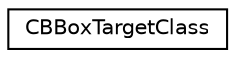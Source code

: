 digraph "Graphical Class Hierarchy"
{
 // LATEX_PDF_SIZE
  edge [fontname="Helvetica",fontsize="10",labelfontname="Helvetica",labelfontsize="10"];
  node [fontname="Helvetica",fontsize="10",shape=record];
  rankdir="LR";
  Node0 [label="CBBoxTargetClass",height=0.2,width=0.4,color="black", fillcolor="white", style="filled",URL="$structCBBoxTargetClass.html",tooltip="Class for storing the information of a possible bounding box candidate during a minimum distance sear..."];
}
